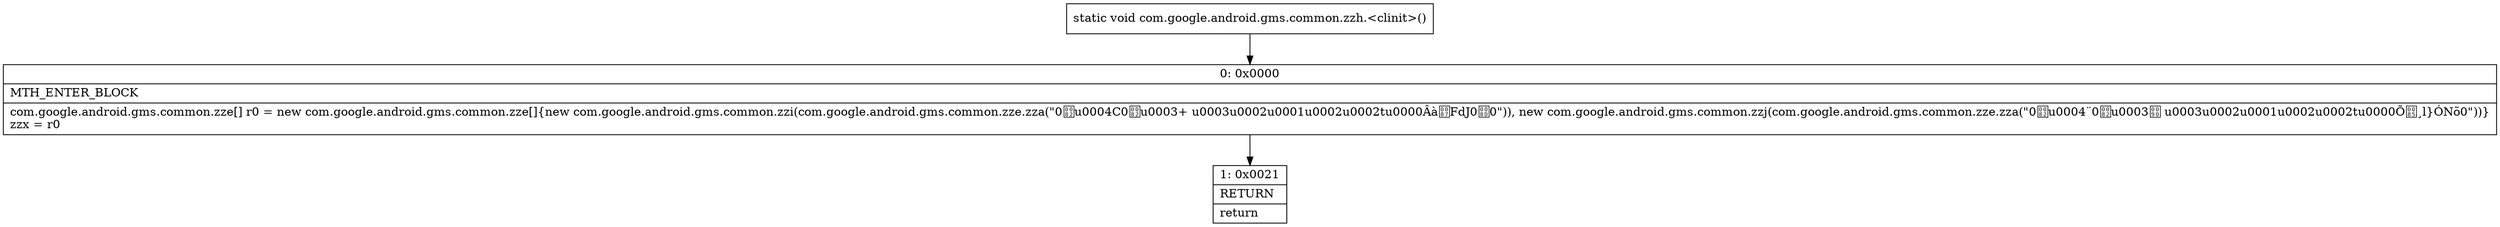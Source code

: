 digraph "CFG forcom.google.android.gms.common.zzh.\<clinit\>()V" {
Node_0 [shape=record,label="{0\:\ 0x0000|MTH_ENTER_BLOCK\l|com.google.android.gms.common.zze[] r0 = new com.google.android.gms.common.zze[]\{new com.google.android.gms.common.zzi(com.google.android.gms.common.zze.zza(\"0u0004C0u0003+ u0003u0002u0001u0002u0002tu0000ÂàFdJ00\")), new com.google.android.gms.common.zzj(com.google.android.gms.common.zze.zza(\"0u0004¨0u0003 u0003u0002u0001u0002u0002tu0000Õ¸l\}ÓNõ0\"))\}\lzzx = r0\l}"];
Node_1 [shape=record,label="{1\:\ 0x0021|RETURN\l|return\l}"];
MethodNode[shape=record,label="{static void com.google.android.gms.common.zzh.\<clinit\>() }"];
MethodNode -> Node_0;
Node_0 -> Node_1;
}

